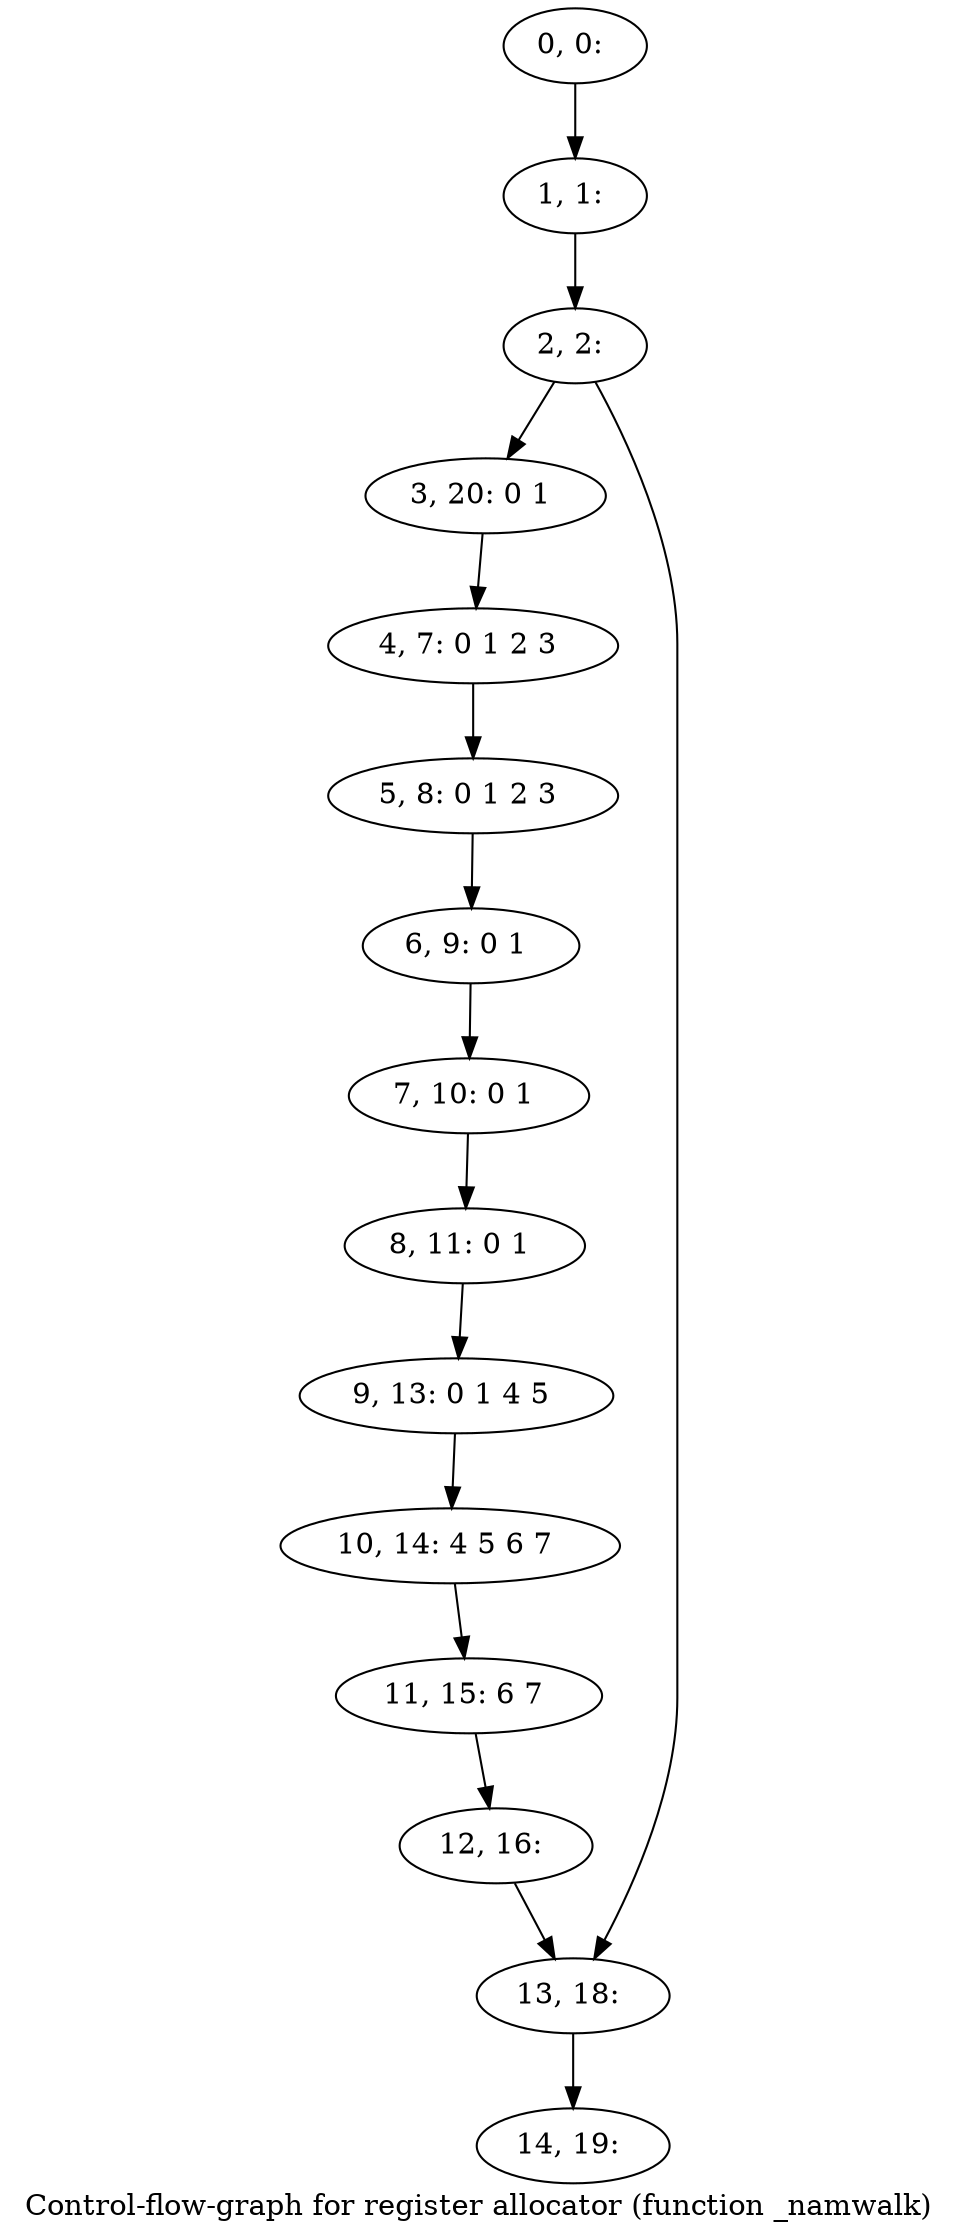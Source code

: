 digraph G {
graph [label="Control-flow-graph for register allocator (function _namwalk)"]
0[label="0, 0: "];
1[label="1, 1: "];
2[label="2, 2: "];
3[label="3, 20: 0 1 "];
4[label="4, 7: 0 1 2 3 "];
5[label="5, 8: 0 1 2 3 "];
6[label="6, 9: 0 1 "];
7[label="7, 10: 0 1 "];
8[label="8, 11: 0 1 "];
9[label="9, 13: 0 1 4 5 "];
10[label="10, 14: 4 5 6 7 "];
11[label="11, 15: 6 7 "];
12[label="12, 16: "];
13[label="13, 18: "];
14[label="14, 19: "];
0->1 ;
1->2 ;
2->3 ;
2->13 ;
3->4 ;
4->5 ;
5->6 ;
6->7 ;
7->8 ;
8->9 ;
9->10 ;
10->11 ;
11->12 ;
12->13 ;
13->14 ;
}
